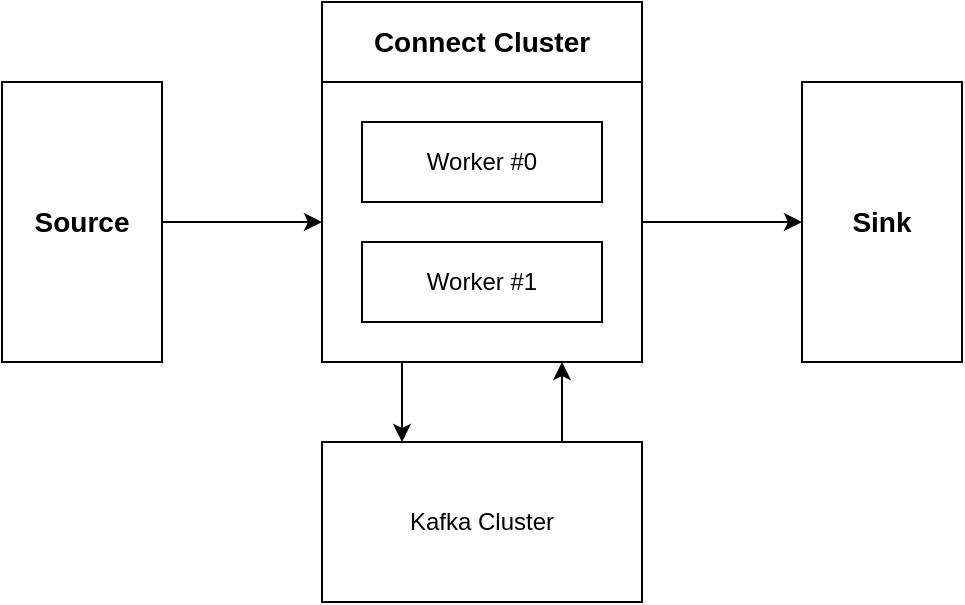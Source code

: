 <mxfile version="14.6.6" type="device"><diagram id="AlvrDsJQ7QO29GXqBVJp" name="Page-1"><mxGraphModel dx="1422" dy="737" grid="1" gridSize="10" guides="1" tooltips="1" connect="1" arrows="1" fold="1" page="1" pageScale="1" pageWidth="827" pageHeight="1169" math="0" shadow="0"><root><mxCell id="0"/><mxCell id="1" parent="0"/><mxCell id="G-WC2narzwNzBdzMWLBa-5" value="" style="rounded=0;whiteSpace=wrap;html=1;" vertex="1" parent="1"><mxGeometry x="320" y="340" width="160" height="140" as="geometry"/></mxCell><mxCell id="G-WC2narzwNzBdzMWLBa-1" value="Kafka Cluster" style="rounded=0;whiteSpace=wrap;html=1;" vertex="1" parent="1"><mxGeometry x="320" y="520" width="160" height="80" as="geometry"/></mxCell><mxCell id="G-WC2narzwNzBdzMWLBa-2" value="Worker #0" style="rounded=0;whiteSpace=wrap;html=1;" vertex="1" parent="1"><mxGeometry x="340" y="360" width="120" height="40" as="geometry"/></mxCell><mxCell id="G-WC2narzwNzBdzMWLBa-4" value="Worker #1" style="rounded=0;whiteSpace=wrap;html=1;" vertex="1" parent="1"><mxGeometry x="340" y="420" width="120" height="40" as="geometry"/></mxCell><mxCell id="G-WC2narzwNzBdzMWLBa-6" value="&lt;b&gt;&lt;font style=&quot;font-size: 14px&quot;&gt;Connect Cluster&lt;/font&gt;&lt;/b&gt;" style="rounded=0;whiteSpace=wrap;html=1;" vertex="1" parent="1"><mxGeometry x="320" y="300" width="160" height="40" as="geometry"/></mxCell><mxCell id="G-WC2narzwNzBdzMWLBa-7" value="&lt;b&gt;&lt;font style=&quot;font-size: 14px&quot;&gt;Source&lt;/font&gt;&lt;/b&gt;" style="rounded=0;whiteSpace=wrap;html=1;" vertex="1" parent="1"><mxGeometry x="160" y="340" width="80" height="140" as="geometry"/></mxCell><mxCell id="G-WC2narzwNzBdzMWLBa-9" value="" style="endArrow=classic;html=1;exitX=0.25;exitY=1;exitDx=0;exitDy=0;entryX=0.25;entryY=0;entryDx=0;entryDy=0;" edge="1" parent="1" source="G-WC2narzwNzBdzMWLBa-5" target="G-WC2narzwNzBdzMWLBa-1"><mxGeometry width="50" height="50" relative="1" as="geometry"><mxPoint x="390" y="400" as="sourcePoint"/><mxPoint x="440" y="350" as="targetPoint"/></mxGeometry></mxCell><mxCell id="G-WC2narzwNzBdzMWLBa-10" value="" style="endArrow=classic;html=1;exitX=0.75;exitY=0;exitDx=0;exitDy=0;entryX=0.75;entryY=1;entryDx=0;entryDy=0;" edge="1" parent="1" source="G-WC2narzwNzBdzMWLBa-1" target="G-WC2narzwNzBdzMWLBa-5"><mxGeometry width="50" height="50" relative="1" as="geometry"><mxPoint x="390" y="400" as="sourcePoint"/><mxPoint x="410" y="510" as="targetPoint"/></mxGeometry></mxCell><mxCell id="G-WC2narzwNzBdzMWLBa-11" value="&lt;b&gt;&lt;font style=&quot;font-size: 14px&quot;&gt;Sink&lt;/font&gt;&lt;/b&gt;" style="rounded=0;whiteSpace=wrap;html=1;" vertex="1" parent="1"><mxGeometry x="560" y="340" width="80" height="140" as="geometry"/></mxCell><mxCell id="G-WC2narzwNzBdzMWLBa-13" value="" style="endArrow=classic;html=1;exitX=1;exitY=0.5;exitDx=0;exitDy=0;entryX=0;entryY=0.5;entryDx=0;entryDy=0;" edge="1" parent="1" source="G-WC2narzwNzBdzMWLBa-7" target="G-WC2narzwNzBdzMWLBa-5"><mxGeometry width="50" height="50" relative="1" as="geometry"><mxPoint x="390" y="400" as="sourcePoint"/><mxPoint x="440" y="350" as="targetPoint"/></mxGeometry></mxCell><mxCell id="G-WC2narzwNzBdzMWLBa-14" value="" style="endArrow=classic;html=1;exitX=1;exitY=0.5;exitDx=0;exitDy=0;entryX=0;entryY=0.5;entryDx=0;entryDy=0;" edge="1" parent="1" source="G-WC2narzwNzBdzMWLBa-5" target="G-WC2narzwNzBdzMWLBa-11"><mxGeometry width="50" height="50" relative="1" as="geometry"><mxPoint x="390" y="400" as="sourcePoint"/><mxPoint x="440" y="350" as="targetPoint"/></mxGeometry></mxCell></root></mxGraphModel></diagram></mxfile>